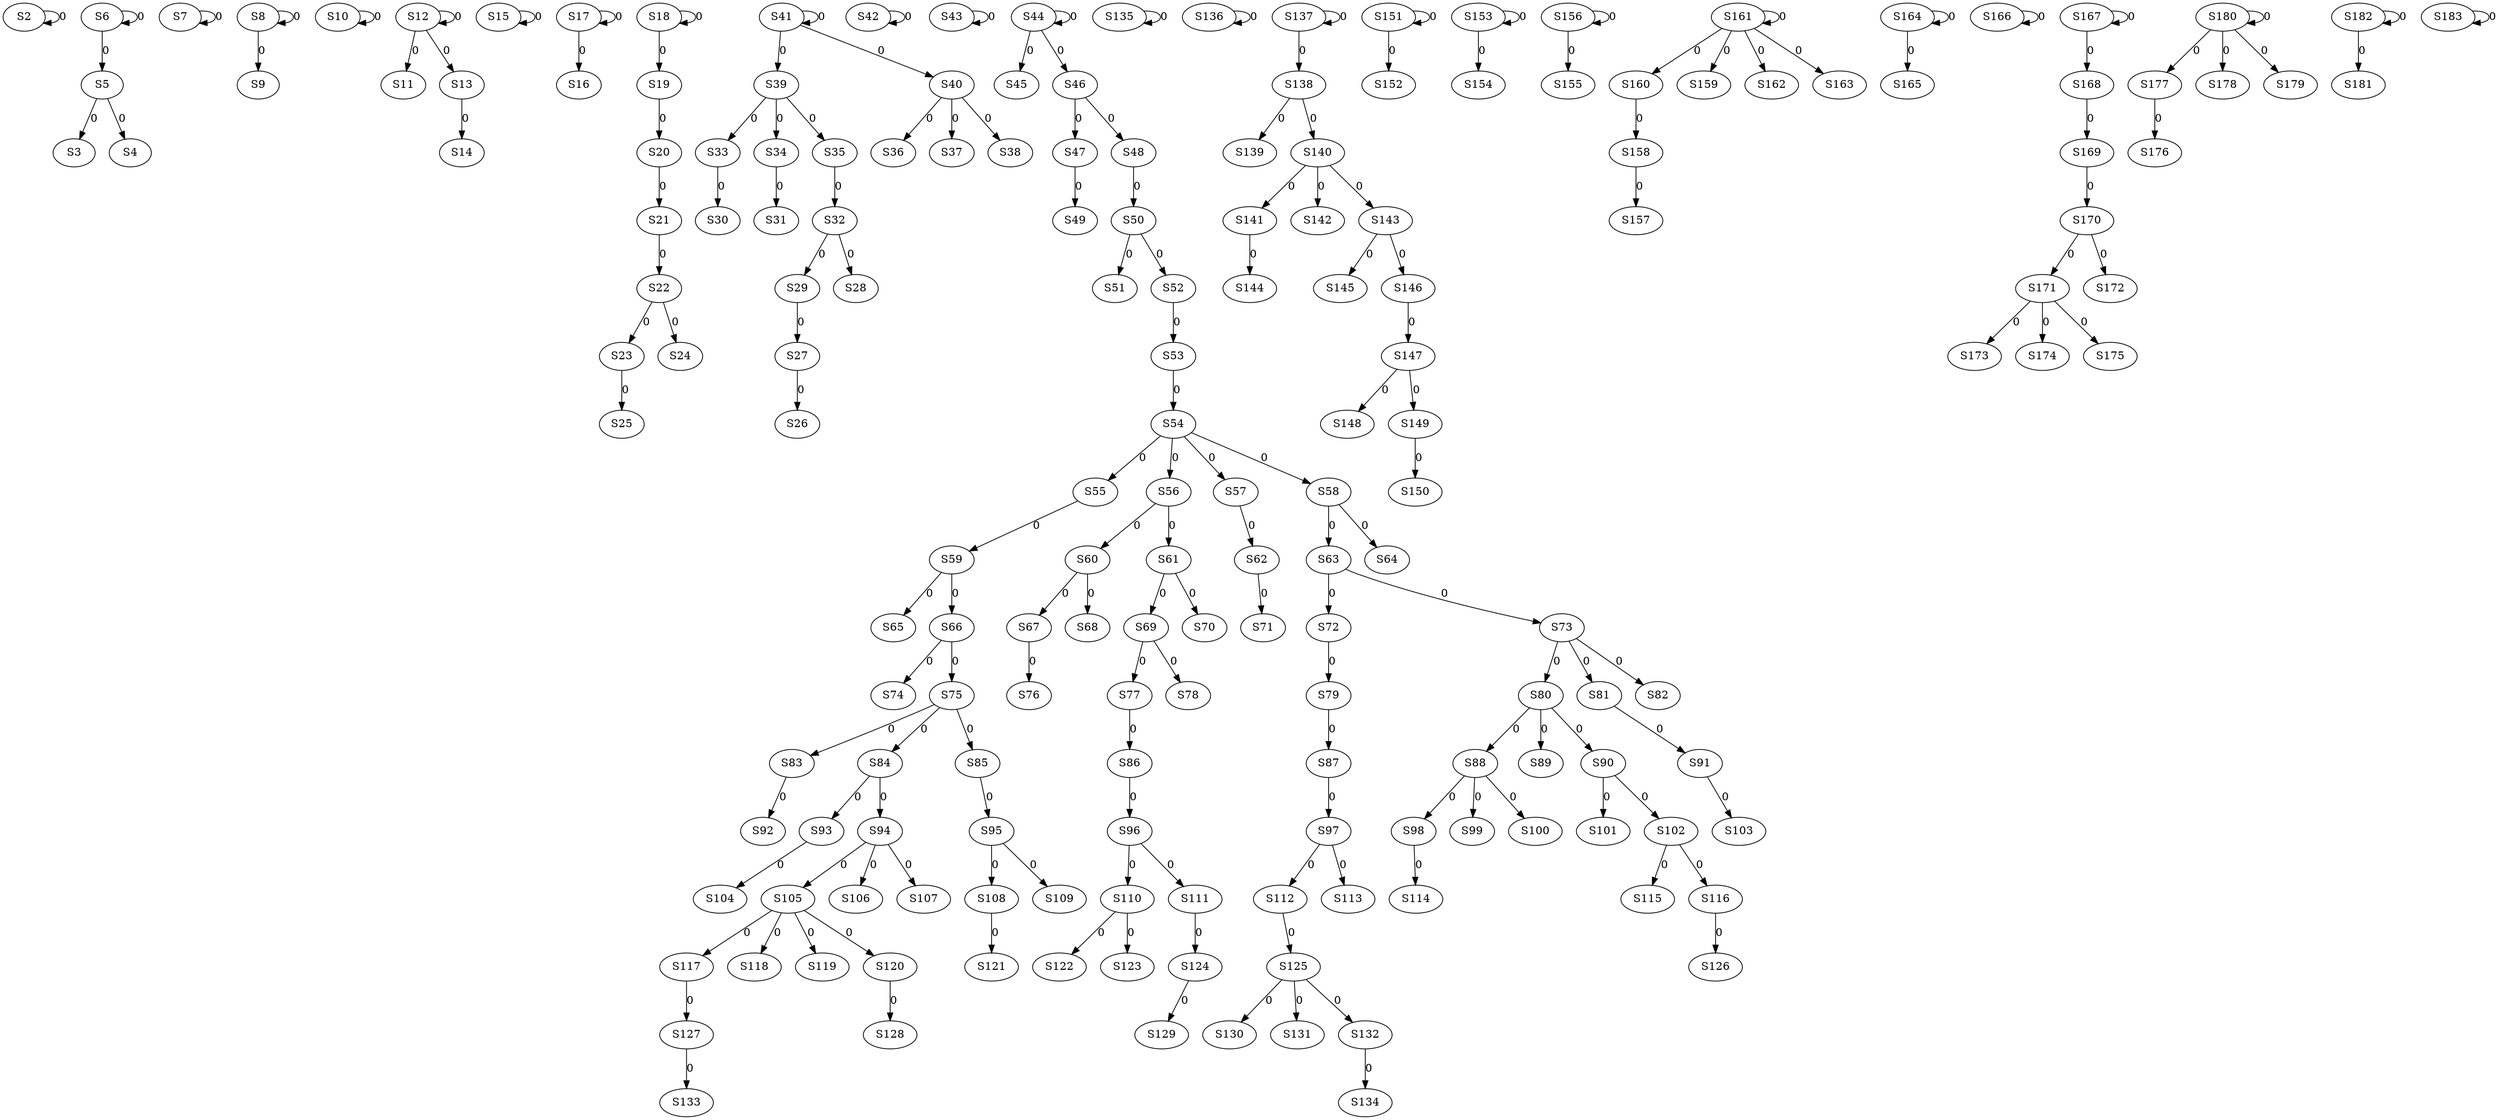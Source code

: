 strict digraph {
	S2 -> S2 [ label = 0 ];
	S5 -> S3 [ label = 0 ];
	S5 -> S4 [ label = 0 ];
	S6 -> S5 [ label = 0 ];
	S6 -> S6 [ label = 0 ];
	S7 -> S7 [ label = 0 ];
	S8 -> S8 [ label = 0 ];
	S8 -> S9 [ label = 0 ];
	S10 -> S10 [ label = 0 ];
	S12 -> S11 [ label = 0 ];
	S12 -> S12 [ label = 0 ];
	S12 -> S13 [ label = 0 ];
	S13 -> S14 [ label = 0 ];
	S15 -> S15 [ label = 0 ];
	S17 -> S16 [ label = 0 ];
	S17 -> S17 [ label = 0 ];
	S18 -> S18 [ label = 0 ];
	S18 -> S19 [ label = 0 ];
	S19 -> S20 [ label = 0 ];
	S20 -> S21 [ label = 0 ];
	S21 -> S22 [ label = 0 ];
	S22 -> S23 [ label = 0 ];
	S22 -> S24 [ label = 0 ];
	S23 -> S25 [ label = 0 ];
	S27 -> S26 [ label = 0 ];
	S29 -> S27 [ label = 0 ];
	S32 -> S28 [ label = 0 ];
	S32 -> S29 [ label = 0 ];
	S33 -> S30 [ label = 0 ];
	S34 -> S31 [ label = 0 ];
	S35 -> S32 [ label = 0 ];
	S39 -> S33 [ label = 0 ];
	S39 -> S34 [ label = 0 ];
	S39 -> S35 [ label = 0 ];
	S40 -> S36 [ label = 0 ];
	S40 -> S37 [ label = 0 ];
	S40 -> S38 [ label = 0 ];
	S41 -> S39 [ label = 0 ];
	S41 -> S40 [ label = 0 ];
	S41 -> S41 [ label = 0 ];
	S42 -> S42 [ label = 0 ];
	S43 -> S43 [ label = 0 ];
	S44 -> S44 [ label = 0 ];
	S44 -> S45 [ label = 0 ];
	S44 -> S46 [ label = 0 ];
	S46 -> S47 [ label = 0 ];
	S46 -> S48 [ label = 0 ];
	S47 -> S49 [ label = 0 ];
	S48 -> S50 [ label = 0 ];
	S50 -> S51 [ label = 0 ];
	S50 -> S52 [ label = 0 ];
	S52 -> S53 [ label = 0 ];
	S53 -> S54 [ label = 0 ];
	S54 -> S55 [ label = 0 ];
	S54 -> S56 [ label = 0 ];
	S54 -> S57 [ label = 0 ];
	S54 -> S58 [ label = 0 ];
	S55 -> S59 [ label = 0 ];
	S56 -> S60 [ label = 0 ];
	S56 -> S61 [ label = 0 ];
	S57 -> S62 [ label = 0 ];
	S58 -> S63 [ label = 0 ];
	S58 -> S64 [ label = 0 ];
	S59 -> S65 [ label = 0 ];
	S59 -> S66 [ label = 0 ];
	S60 -> S67 [ label = 0 ];
	S60 -> S68 [ label = 0 ];
	S61 -> S69 [ label = 0 ];
	S61 -> S70 [ label = 0 ];
	S62 -> S71 [ label = 0 ];
	S63 -> S72 [ label = 0 ];
	S63 -> S73 [ label = 0 ];
	S66 -> S74 [ label = 0 ];
	S66 -> S75 [ label = 0 ];
	S67 -> S76 [ label = 0 ];
	S69 -> S77 [ label = 0 ];
	S69 -> S78 [ label = 0 ];
	S72 -> S79 [ label = 0 ];
	S73 -> S80 [ label = 0 ];
	S73 -> S81 [ label = 0 ];
	S73 -> S82 [ label = 0 ];
	S75 -> S83 [ label = 0 ];
	S75 -> S84 [ label = 0 ];
	S75 -> S85 [ label = 0 ];
	S77 -> S86 [ label = 0 ];
	S79 -> S87 [ label = 0 ];
	S80 -> S88 [ label = 0 ];
	S80 -> S89 [ label = 0 ];
	S80 -> S90 [ label = 0 ];
	S81 -> S91 [ label = 0 ];
	S83 -> S92 [ label = 0 ];
	S84 -> S93 [ label = 0 ];
	S84 -> S94 [ label = 0 ];
	S85 -> S95 [ label = 0 ];
	S86 -> S96 [ label = 0 ];
	S87 -> S97 [ label = 0 ];
	S88 -> S98 [ label = 0 ];
	S88 -> S99 [ label = 0 ];
	S88 -> S100 [ label = 0 ];
	S90 -> S101 [ label = 0 ];
	S90 -> S102 [ label = 0 ];
	S91 -> S103 [ label = 0 ];
	S93 -> S104 [ label = 0 ];
	S94 -> S105 [ label = 0 ];
	S94 -> S106 [ label = 0 ];
	S94 -> S107 [ label = 0 ];
	S95 -> S108 [ label = 0 ];
	S95 -> S109 [ label = 0 ];
	S96 -> S110 [ label = 0 ];
	S96 -> S111 [ label = 0 ];
	S97 -> S112 [ label = 0 ];
	S97 -> S113 [ label = 0 ];
	S98 -> S114 [ label = 0 ];
	S102 -> S115 [ label = 0 ];
	S102 -> S116 [ label = 0 ];
	S105 -> S117 [ label = 0 ];
	S105 -> S118 [ label = 0 ];
	S105 -> S119 [ label = 0 ];
	S105 -> S120 [ label = 0 ];
	S108 -> S121 [ label = 0 ];
	S110 -> S122 [ label = 0 ];
	S110 -> S123 [ label = 0 ];
	S111 -> S124 [ label = 0 ];
	S112 -> S125 [ label = 0 ];
	S116 -> S126 [ label = 0 ];
	S117 -> S127 [ label = 0 ];
	S120 -> S128 [ label = 0 ];
	S124 -> S129 [ label = 0 ];
	S125 -> S130 [ label = 0 ];
	S125 -> S131 [ label = 0 ];
	S125 -> S132 [ label = 0 ];
	S127 -> S133 [ label = 0 ];
	S132 -> S134 [ label = 0 ];
	S135 -> S135 [ label = 0 ];
	S136 -> S136 [ label = 0 ];
	S137 -> S137 [ label = 0 ];
	S137 -> S138 [ label = 0 ];
	S138 -> S139 [ label = 0 ];
	S138 -> S140 [ label = 0 ];
	S140 -> S141 [ label = 0 ];
	S140 -> S142 [ label = 0 ];
	S140 -> S143 [ label = 0 ];
	S141 -> S144 [ label = 0 ];
	S143 -> S145 [ label = 0 ];
	S143 -> S146 [ label = 0 ];
	S146 -> S147 [ label = 0 ];
	S147 -> S148 [ label = 0 ];
	S147 -> S149 [ label = 0 ];
	S149 -> S150 [ label = 0 ];
	S151 -> S151 [ label = 0 ];
	S151 -> S152 [ label = 0 ];
	S153 -> S153 [ label = 0 ];
	S153 -> S154 [ label = 0 ];
	S156 -> S155 [ label = 0 ];
	S156 -> S156 [ label = 0 ];
	S158 -> S157 [ label = 0 ];
	S160 -> S158 [ label = 0 ];
	S161 -> S159 [ label = 0 ];
	S161 -> S160 [ label = 0 ];
	S161 -> S161 [ label = 0 ];
	S161 -> S162 [ label = 0 ];
	S161 -> S163 [ label = 0 ];
	S164 -> S164 [ label = 0 ];
	S164 -> S165 [ label = 0 ];
	S166 -> S166 [ label = 0 ];
	S167 -> S167 [ label = 0 ];
	S167 -> S168 [ label = 0 ];
	S168 -> S169 [ label = 0 ];
	S169 -> S170 [ label = 0 ];
	S170 -> S171 [ label = 0 ];
	S170 -> S172 [ label = 0 ];
	S171 -> S173 [ label = 0 ];
	S171 -> S174 [ label = 0 ];
	S171 -> S175 [ label = 0 ];
	S177 -> S176 [ label = 0 ];
	S180 -> S177 [ label = 0 ];
	S180 -> S178 [ label = 0 ];
	S180 -> S179 [ label = 0 ];
	S180 -> S180 [ label = 0 ];
	S182 -> S181 [ label = 0 ];
	S182 -> S182 [ label = 0 ];
	S183 -> S183 [ label = 0 ];
}